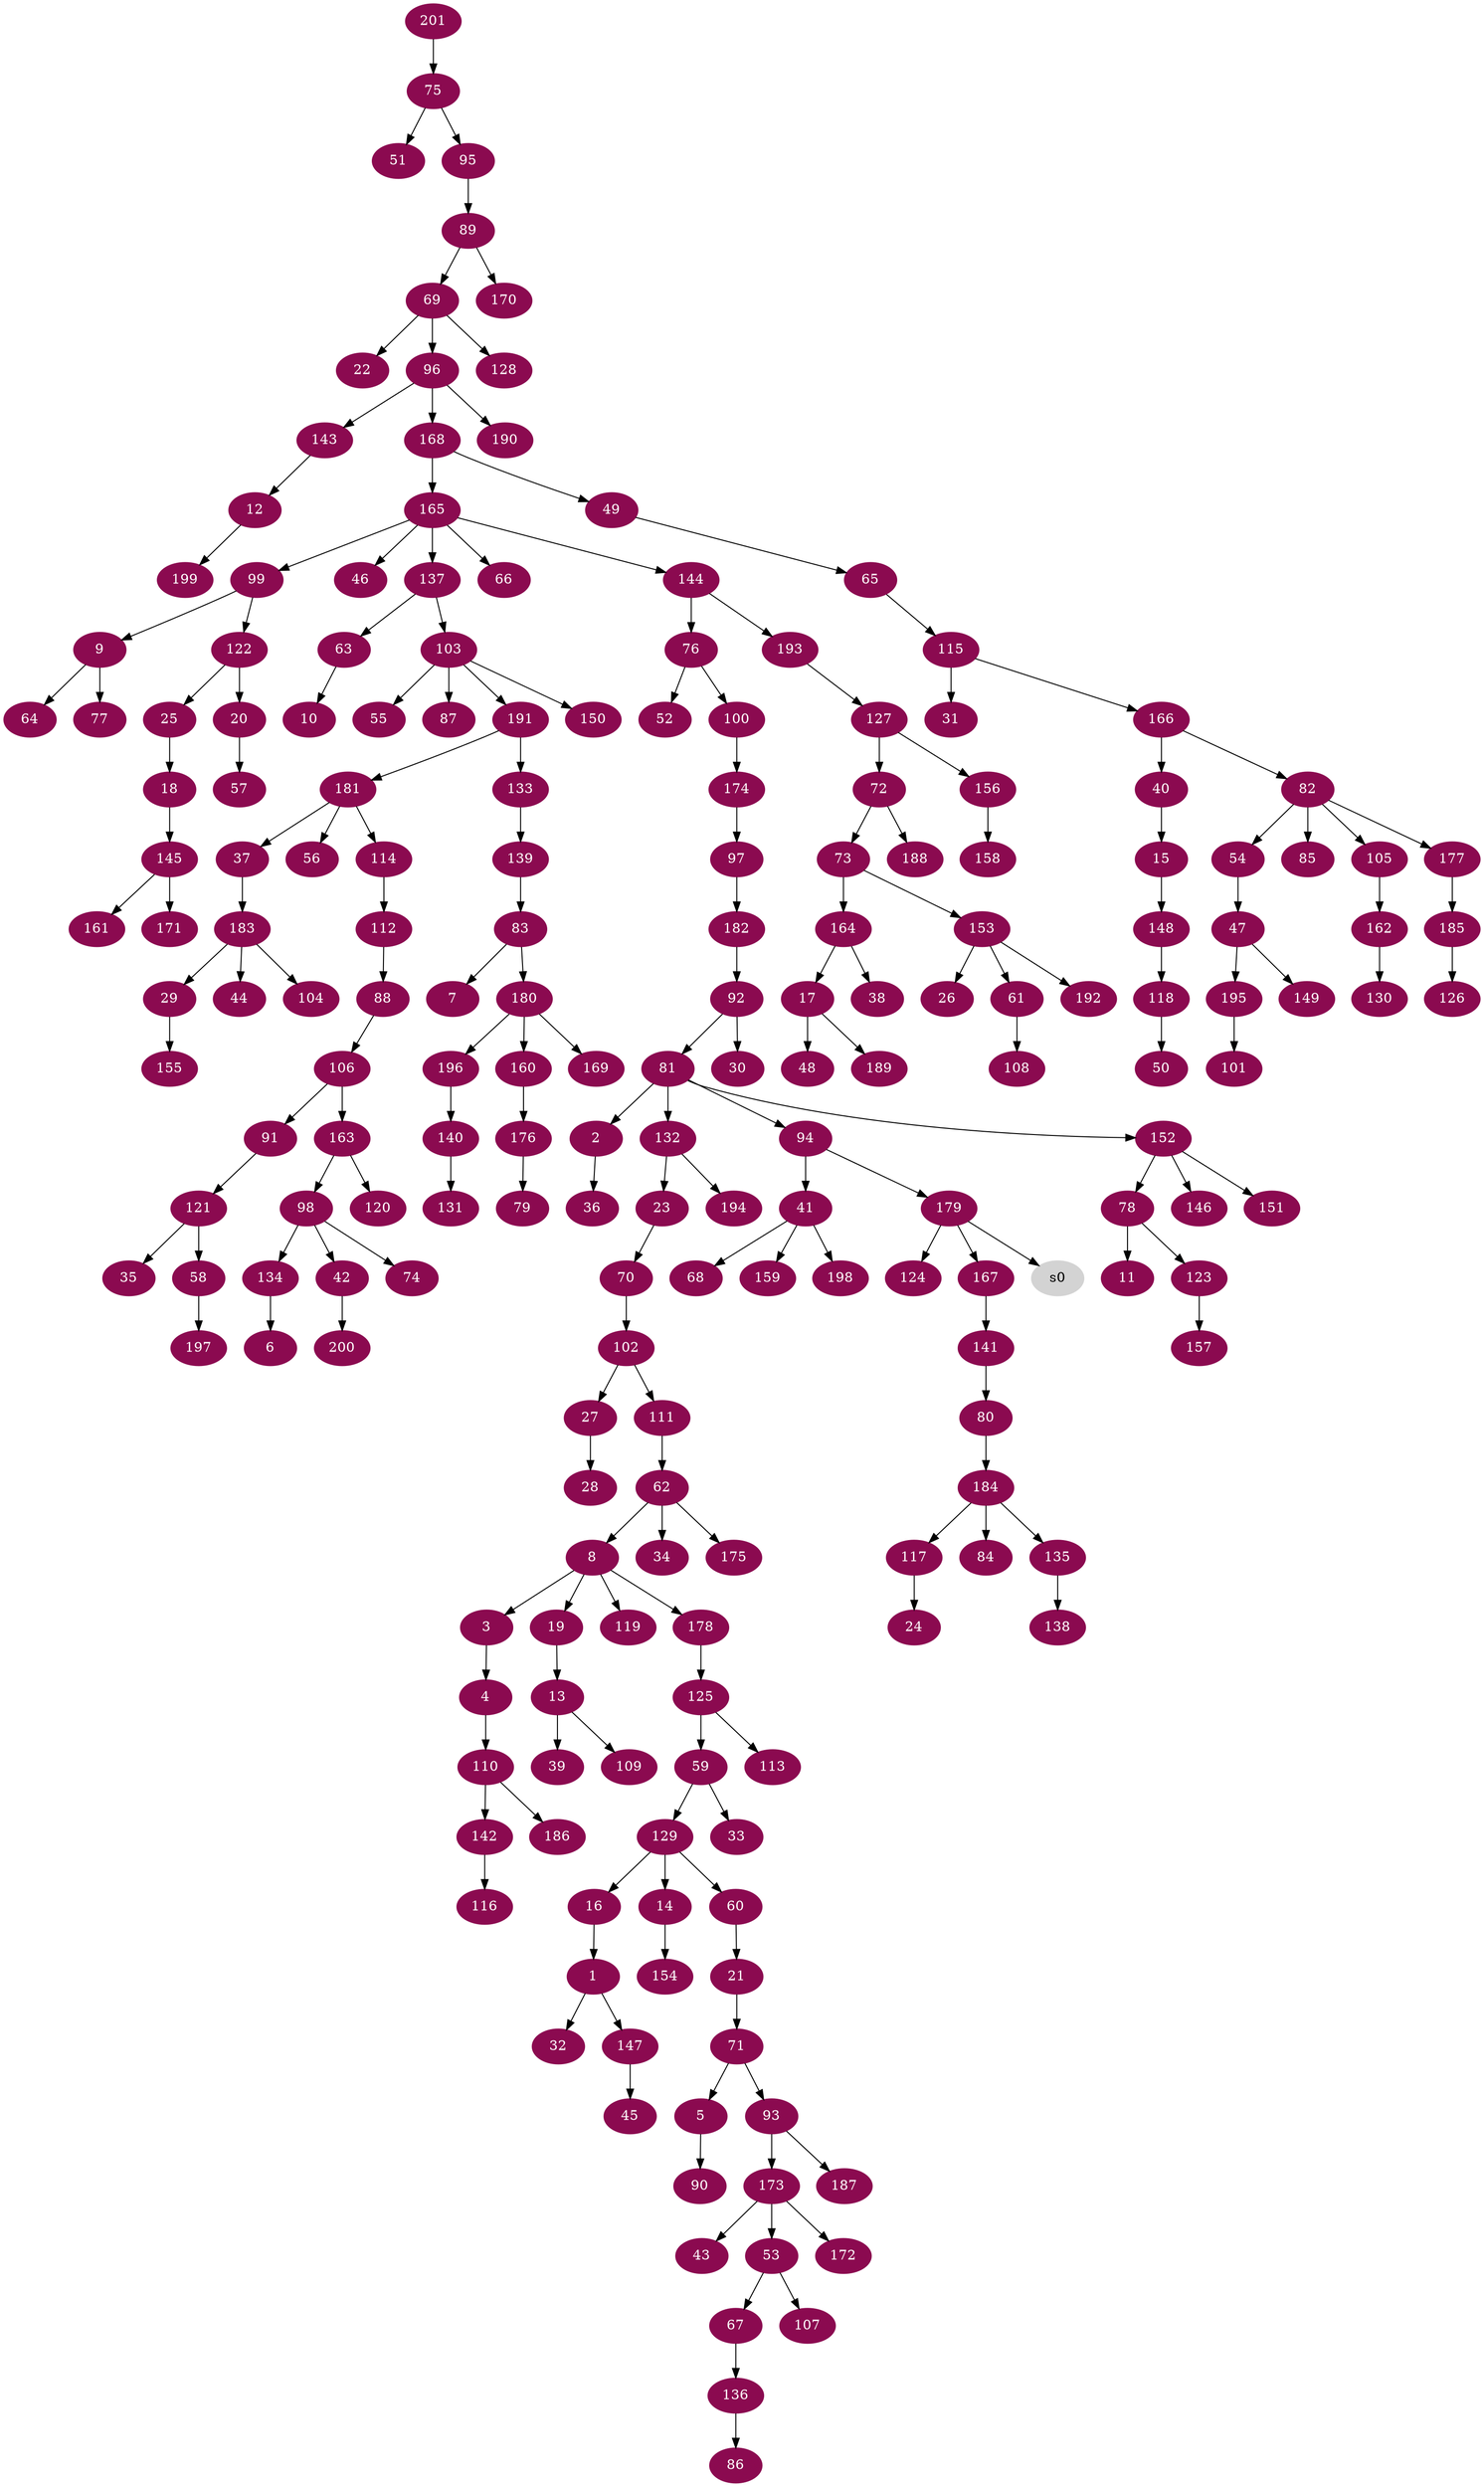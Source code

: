 digraph G {
node [color=deeppink4, style=filled, fontcolor=white];
16 -> 1;
81 -> 2;
8 -> 3;
3 -> 4;
71 -> 5;
134 -> 6;
83 -> 7;
62 -> 8;
99 -> 9;
63 -> 10;
78 -> 11;
143 -> 12;
19 -> 13;
129 -> 14;
40 -> 15;
129 -> 16;
164 -> 17;
25 -> 18;
8 -> 19;
122 -> 20;
60 -> 21;
69 -> 22;
132 -> 23;
117 -> 24;
122 -> 25;
153 -> 26;
102 -> 27;
27 -> 28;
183 -> 29;
92 -> 30;
115 -> 31;
1 -> 32;
59 -> 33;
62 -> 34;
121 -> 35;
2 -> 36;
181 -> 37;
164 -> 38;
13 -> 39;
166 -> 40;
94 -> 41;
98 -> 42;
173 -> 43;
183 -> 44;
147 -> 45;
165 -> 46;
54 -> 47;
17 -> 48;
168 -> 49;
118 -> 50;
75 -> 51;
76 -> 52;
173 -> 53;
82 -> 54;
103 -> 55;
181 -> 56;
20 -> 57;
121 -> 58;
125 -> 59;
129 -> 60;
153 -> 61;
111 -> 62;
137 -> 63;
9 -> 64;
49 -> 65;
165 -> 66;
53 -> 67;
41 -> 68;
89 -> 69;
23 -> 70;
21 -> 71;
127 -> 72;
72 -> 73;
98 -> 74;
201 -> 75;
144 -> 76;
9 -> 77;
152 -> 78;
176 -> 79;
141 -> 80;
92 -> 81;
166 -> 82;
139 -> 83;
184 -> 84;
82 -> 85;
136 -> 86;
103 -> 87;
112 -> 88;
95 -> 89;
5 -> 90;
106 -> 91;
182 -> 92;
71 -> 93;
81 -> 94;
75 -> 95;
69 -> 96;
174 -> 97;
163 -> 98;
165 -> 99;
76 -> 100;
195 -> 101;
70 -> 102;
137 -> 103;
183 -> 104;
82 -> 105;
88 -> 106;
53 -> 107;
61 -> 108;
13 -> 109;
4 -> 110;
102 -> 111;
114 -> 112;
125 -> 113;
181 -> 114;
65 -> 115;
142 -> 116;
184 -> 117;
148 -> 118;
8 -> 119;
163 -> 120;
91 -> 121;
99 -> 122;
78 -> 123;
179 -> 124;
178 -> 125;
185 -> 126;
193 -> 127;
69 -> 128;
59 -> 129;
162 -> 130;
140 -> 131;
81 -> 132;
191 -> 133;
98 -> 134;
184 -> 135;
67 -> 136;
165 -> 137;
135 -> 138;
133 -> 139;
196 -> 140;
167 -> 141;
110 -> 142;
96 -> 143;
165 -> 144;
18 -> 145;
152 -> 146;
1 -> 147;
15 -> 148;
47 -> 149;
103 -> 150;
152 -> 151;
81 -> 152;
73 -> 153;
14 -> 154;
29 -> 155;
127 -> 156;
123 -> 157;
156 -> 158;
41 -> 159;
180 -> 160;
145 -> 161;
105 -> 162;
106 -> 163;
73 -> 164;
168 -> 165;
115 -> 166;
179 -> 167;
96 -> 168;
180 -> 169;
89 -> 170;
145 -> 171;
173 -> 172;
93 -> 173;
100 -> 174;
62 -> 175;
160 -> 176;
82 -> 177;
8 -> 178;
94 -> 179;
83 -> 180;
191 -> 181;
97 -> 182;
37 -> 183;
80 -> 184;
177 -> 185;
110 -> 186;
93 -> 187;
72 -> 188;
17 -> 189;
96 -> 190;
103 -> 191;
153 -> 192;
144 -> 193;
132 -> 194;
47 -> 195;
180 -> 196;
58 -> 197;
41 -> 198;
12 -> 199;
42 -> 200;
node [color=lightgrey, style=filled, fontcolor=black];
179 -> s0;
}
